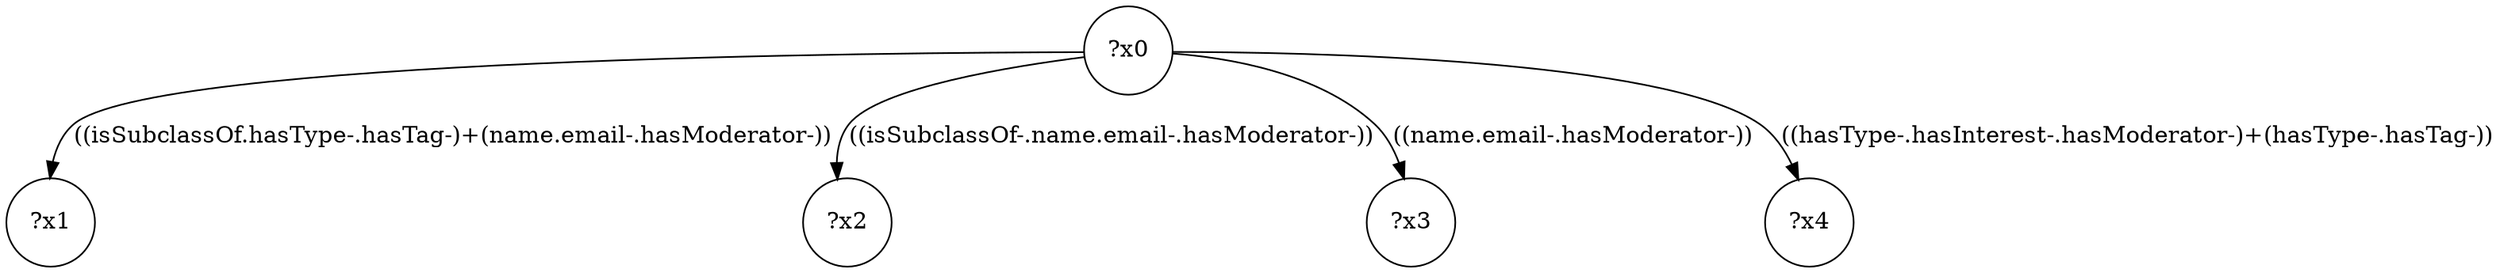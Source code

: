 digraph g {
	x0 [shape=circle, label="?x0"];
	x1 [shape=circle, label="?x1"];
	x0 -> x1 [label="((isSubclassOf.hasType-.hasTag-)+(name.email-.hasModerator-))"];
	x2 [shape=circle, label="?x2"];
	x0 -> x2 [label="((isSubclassOf-.name.email-.hasModerator-))"];
	x3 [shape=circle, label="?x3"];
	x0 -> x3 [label="((name.email-.hasModerator-))"];
	x4 [shape=circle, label="?x4"];
	x0 -> x4 [label="((hasType-.hasInterest-.hasModerator-)+(hasType-.hasTag-))"];
}
